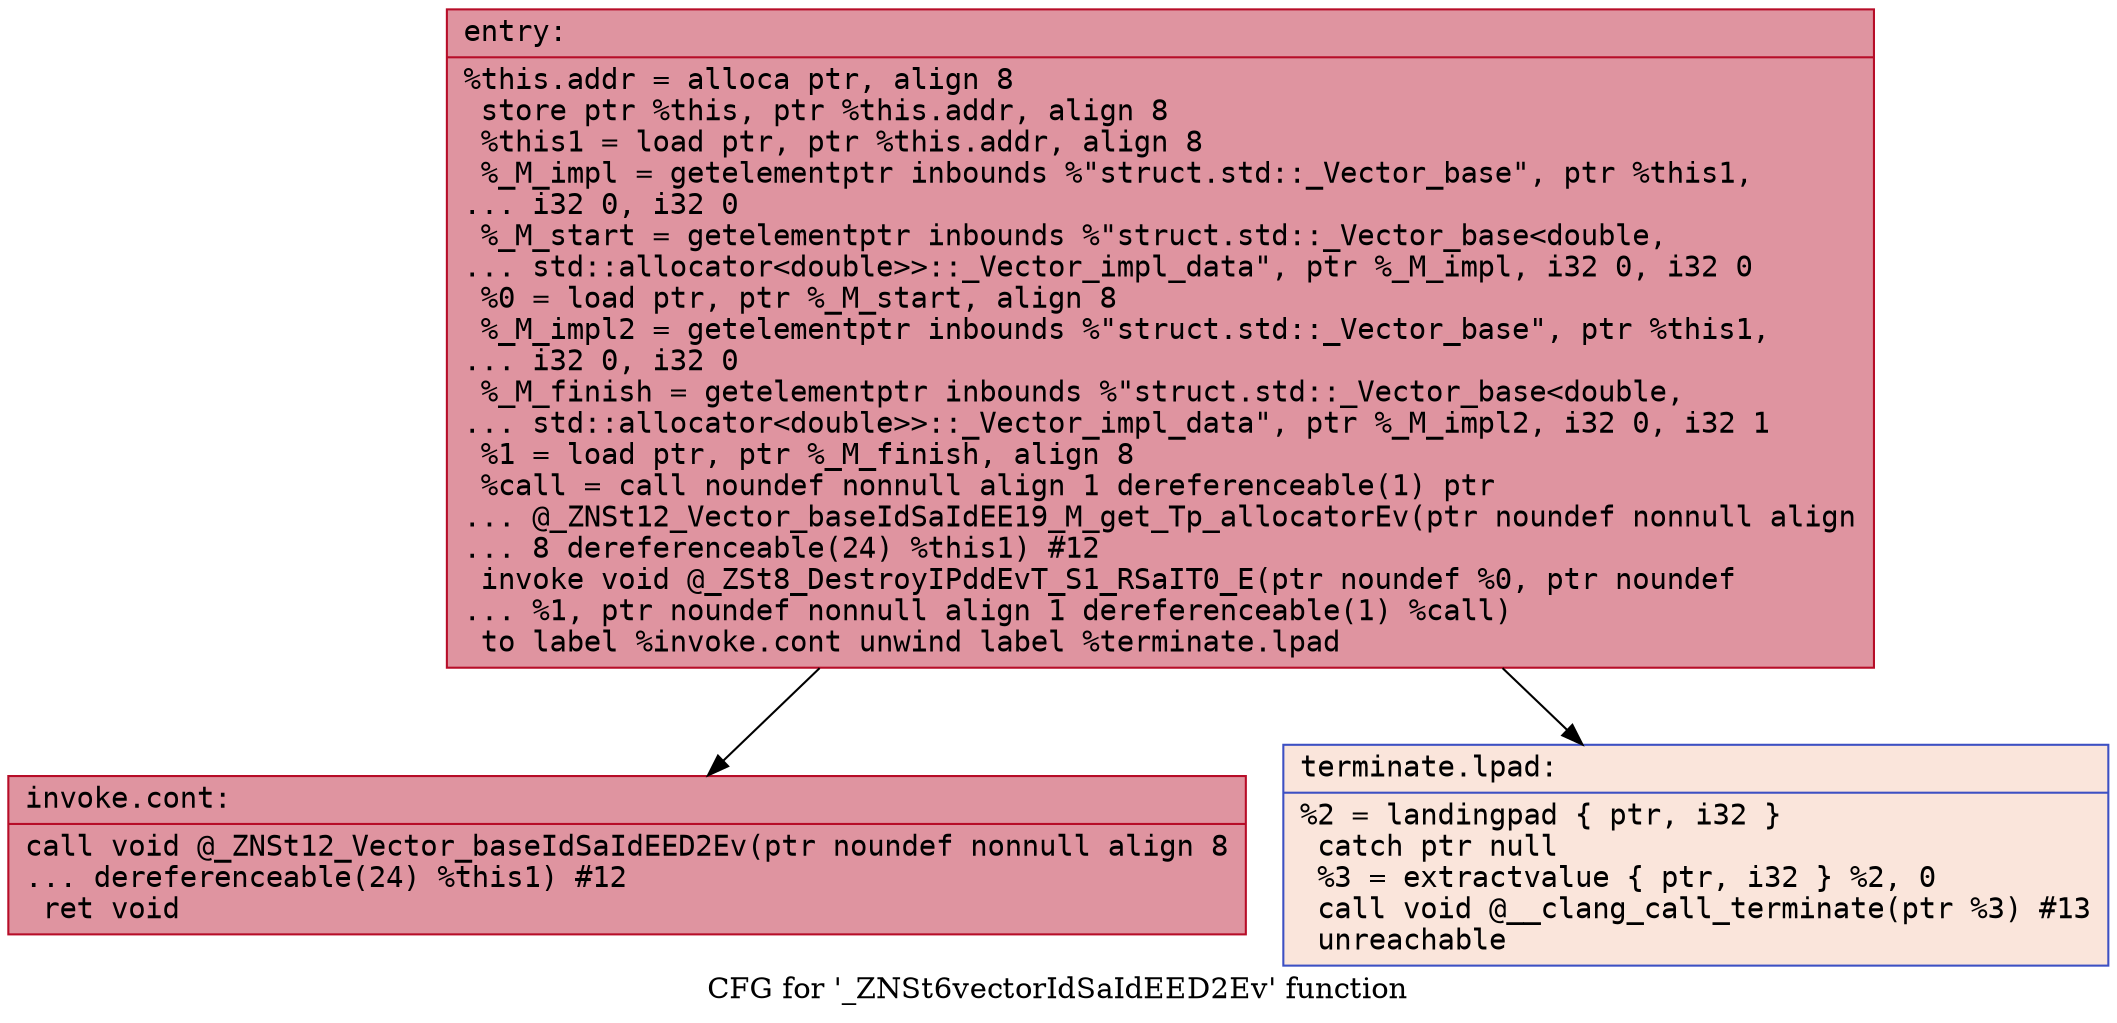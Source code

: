 digraph "CFG for '_ZNSt6vectorIdSaIdEED2Ev' function" {
	label="CFG for '_ZNSt6vectorIdSaIdEED2Ev' function";

	Node0x555f5b0639f0 [shape=record,color="#b70d28ff", style=filled, fillcolor="#b70d2870" fontname="Courier",label="{entry:\l|  %this.addr = alloca ptr, align 8\l  store ptr %this, ptr %this.addr, align 8\l  %this1 = load ptr, ptr %this.addr, align 8\l  %_M_impl = getelementptr inbounds %\"struct.std::_Vector_base\", ptr %this1,\l... i32 0, i32 0\l  %_M_start = getelementptr inbounds %\"struct.std::_Vector_base\<double,\l... std::allocator\<double\>\>::_Vector_impl_data\", ptr %_M_impl, i32 0, i32 0\l  %0 = load ptr, ptr %_M_start, align 8\l  %_M_impl2 = getelementptr inbounds %\"struct.std::_Vector_base\", ptr %this1,\l... i32 0, i32 0\l  %_M_finish = getelementptr inbounds %\"struct.std::_Vector_base\<double,\l... std::allocator\<double\>\>::_Vector_impl_data\", ptr %_M_impl2, i32 0, i32 1\l  %1 = load ptr, ptr %_M_finish, align 8\l  %call = call noundef nonnull align 1 dereferenceable(1) ptr\l... @_ZNSt12_Vector_baseIdSaIdEE19_M_get_Tp_allocatorEv(ptr noundef nonnull align\l... 8 dereferenceable(24) %this1) #12\l  invoke void @_ZSt8_DestroyIPddEvT_S1_RSaIT0_E(ptr noundef %0, ptr noundef\l... %1, ptr noundef nonnull align 1 dereferenceable(1) %call)\l          to label %invoke.cont unwind label %terminate.lpad\l}"];
	Node0x555f5b0639f0 -> Node0x555f5b0641c0[tooltip="entry -> invoke.cont\nProbability 100.00%" ];
	Node0x555f5b0639f0 -> Node0x555f5b064240[tooltip="entry -> terminate.lpad\nProbability 0.00%" ];
	Node0x555f5b0641c0 [shape=record,color="#b70d28ff", style=filled, fillcolor="#b70d2870" fontname="Courier",label="{invoke.cont:\l|  call void @_ZNSt12_Vector_baseIdSaIdEED2Ev(ptr noundef nonnull align 8\l... dereferenceable(24) %this1) #12\l  ret void\l}"];
	Node0x555f5b064240 [shape=record,color="#3d50c3ff", style=filled, fillcolor="#f4c5ad70" fontname="Courier",label="{terminate.lpad:\l|  %2 = landingpad \{ ptr, i32 \}\l          catch ptr null\l  %3 = extractvalue \{ ptr, i32 \} %2, 0\l  call void @__clang_call_terminate(ptr %3) #13\l  unreachable\l}"];
}
